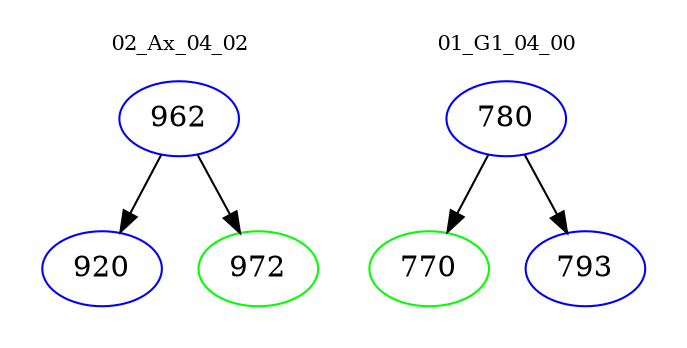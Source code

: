 digraph{
subgraph cluster_0 {
color = white
label = "02_Ax_04_02";
fontsize=10;
T0_962 [label="962", color="blue"]
T0_962 -> T0_920 [color="black"]
T0_920 [label="920", color="blue"]
T0_962 -> T0_972 [color="black"]
T0_972 [label="972", color="green"]
}
subgraph cluster_1 {
color = white
label = "01_G1_04_00";
fontsize=10;
T1_780 [label="780", color="blue"]
T1_780 -> T1_770 [color="black"]
T1_770 [label="770", color="green"]
T1_780 -> T1_793 [color="black"]
T1_793 [label="793", color="blue"]
}
}
